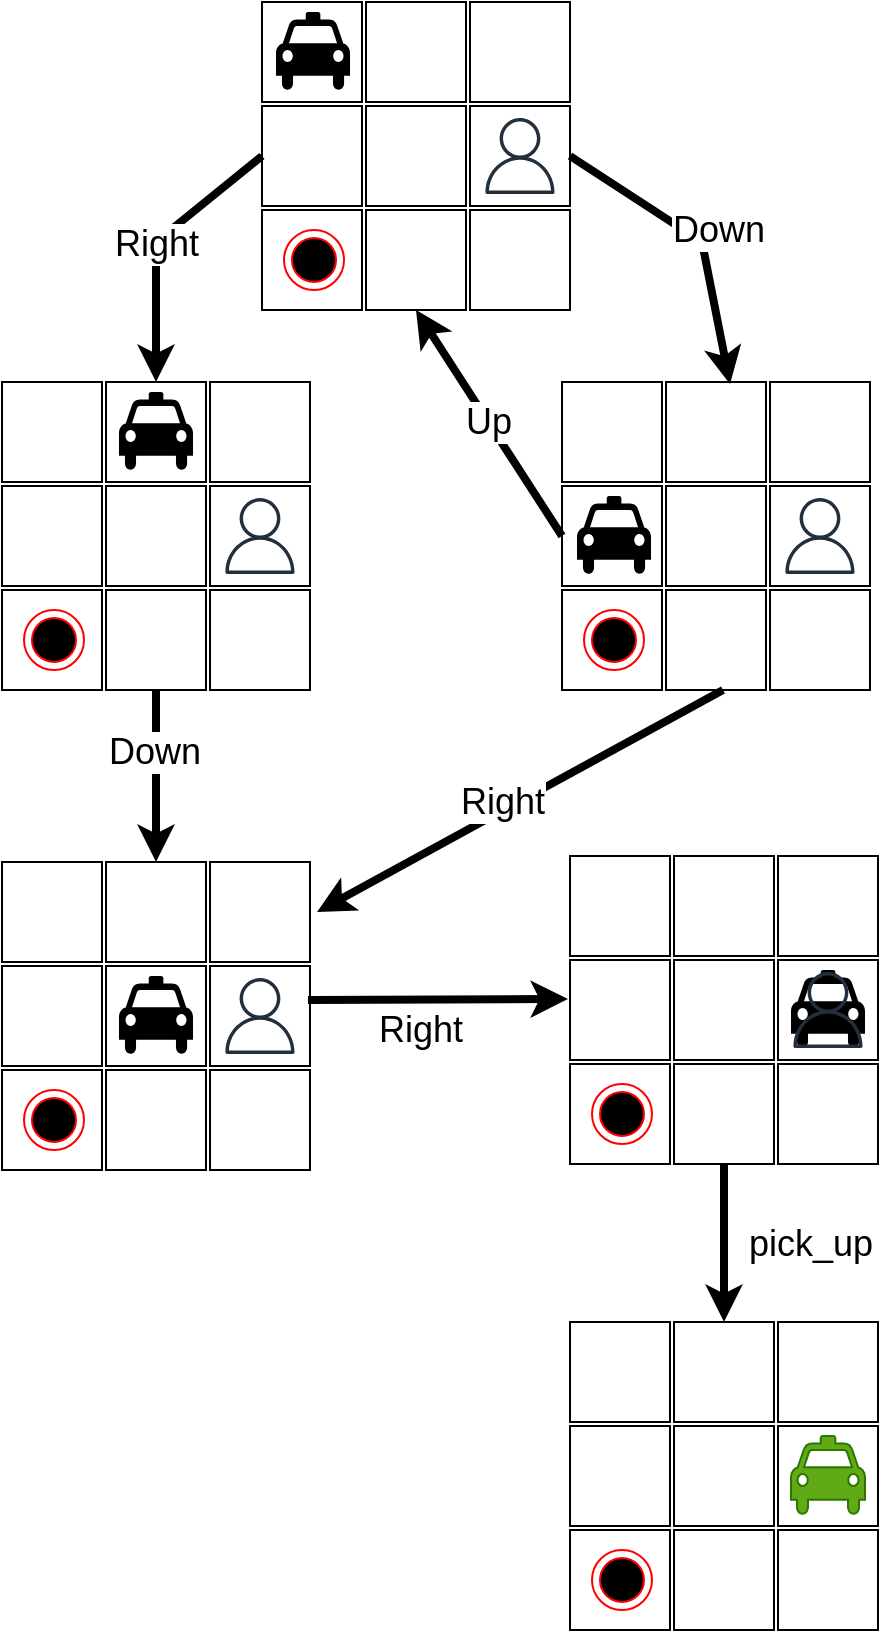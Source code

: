 <mxfile version="20.3.0" type="device"><diagram id="GC3d5SEIMlqQDpdu6AJr" name="Page-1"><mxGraphModel dx="1422" dy="873" grid="1" gridSize="10" guides="1" tooltips="1" connect="1" arrows="1" fold="1" page="1" pageScale="1" pageWidth="850" pageHeight="1100" math="0" shadow="0"><root><mxCell id="0"/><mxCell id="1" parent="0"/><mxCell id="wi9Bhf0zNv-aggHsFR5M-1" value="" style="whiteSpace=wrap;html=1;aspect=fixed;" parent="1" vertex="1"><mxGeometry x="220" y="30" width="50" height="50" as="geometry"/></mxCell><mxCell id="wi9Bhf0zNv-aggHsFR5M-2" value="" style="whiteSpace=wrap;html=1;aspect=fixed;" parent="1" vertex="1"><mxGeometry x="272" y="30" width="50" height="50" as="geometry"/></mxCell><mxCell id="wi9Bhf0zNv-aggHsFR5M-3" value="" style="whiteSpace=wrap;html=1;aspect=fixed;" parent="1" vertex="1"><mxGeometry x="324" y="30" width="50" height="50" as="geometry"/></mxCell><mxCell id="wi9Bhf0zNv-aggHsFR5M-5" value="" style="whiteSpace=wrap;html=1;aspect=fixed;" parent="1" vertex="1"><mxGeometry x="220" y="82" width="50" height="50" as="geometry"/></mxCell><mxCell id="wi9Bhf0zNv-aggHsFR5M-6" value="" style="whiteSpace=wrap;html=1;aspect=fixed;" parent="1" vertex="1"><mxGeometry x="272" y="82" width="50" height="50" as="geometry"/></mxCell><mxCell id="wi9Bhf0zNv-aggHsFR5M-7" value="" style="whiteSpace=wrap;html=1;aspect=fixed;" parent="1" vertex="1"><mxGeometry x="324" y="82" width="50" height="50" as="geometry"/></mxCell><mxCell id="wi9Bhf0zNv-aggHsFR5M-9" value="" style="whiteSpace=wrap;html=1;aspect=fixed;" parent="1" vertex="1"><mxGeometry x="220" y="134" width="50" height="50" as="geometry"/></mxCell><mxCell id="wi9Bhf0zNv-aggHsFR5M-10" value="" style="whiteSpace=wrap;html=1;aspect=fixed;" parent="1" vertex="1"><mxGeometry x="272" y="134" width="50" height="50" as="geometry"/></mxCell><mxCell id="wi9Bhf0zNv-aggHsFR5M-11" value="" style="whiteSpace=wrap;html=1;aspect=fixed;" parent="1" vertex="1"><mxGeometry x="324" y="134" width="50" height="50" as="geometry"/></mxCell><mxCell id="CsA70eIJGZtUb_FbTeEb-1" value="" style="shape=mxgraph.signs.transportation.taxi;html=1;pointerEvents=1;fillColor=#000000;strokeColor=none;verticalLabelPosition=bottom;verticalAlign=top;align=center;" parent="1" vertex="1"><mxGeometry x="227" y="35" width="37" height="40" as="geometry"/></mxCell><mxCell id="7cRN5RLYOy5YG3jkbzWp-1" value="" style="ellipse;html=1;shape=endState;fillColor=#000000;strokeColor=#ff0000;" parent="1" vertex="1"><mxGeometry x="231" y="144" width="30" height="30" as="geometry"/></mxCell><mxCell id="7cRN5RLYOy5YG3jkbzWp-5" value="" style="sketch=0;outlineConnect=0;fontColor=#232F3E;gradientColor=none;fillColor=#232F3D;strokeColor=none;dashed=0;verticalLabelPosition=bottom;verticalAlign=top;align=center;html=1;fontSize=12;fontStyle=0;aspect=fixed;pointerEvents=1;shape=mxgraph.aws4.user;" parent="1" vertex="1"><mxGeometry x="330" y="88" width="38" height="38" as="geometry"/></mxCell><mxCell id="pZDSm2TTX5pejZBYjhxl-1" value="" style="whiteSpace=wrap;html=1;aspect=fixed;" parent="1" vertex="1"><mxGeometry x="90" y="220" width="50" height="50" as="geometry"/></mxCell><mxCell id="pZDSm2TTX5pejZBYjhxl-2" value="" style="whiteSpace=wrap;html=1;aspect=fixed;" parent="1" vertex="1"><mxGeometry x="142" y="220" width="50" height="50" as="geometry"/></mxCell><mxCell id="pZDSm2TTX5pejZBYjhxl-3" value="" style="whiteSpace=wrap;html=1;aspect=fixed;" parent="1" vertex="1"><mxGeometry x="194" y="220" width="50" height="50" as="geometry"/></mxCell><mxCell id="pZDSm2TTX5pejZBYjhxl-4" value="" style="whiteSpace=wrap;html=1;aspect=fixed;" parent="1" vertex="1"><mxGeometry x="90" y="272" width="50" height="50" as="geometry"/></mxCell><mxCell id="pZDSm2TTX5pejZBYjhxl-5" value="" style="whiteSpace=wrap;html=1;aspect=fixed;" parent="1" vertex="1"><mxGeometry x="142" y="272" width="50" height="50" as="geometry"/></mxCell><mxCell id="pZDSm2TTX5pejZBYjhxl-6" value="" style="whiteSpace=wrap;html=1;aspect=fixed;" parent="1" vertex="1"><mxGeometry x="194" y="272" width="50" height="50" as="geometry"/></mxCell><mxCell id="pZDSm2TTX5pejZBYjhxl-7" value="" style="whiteSpace=wrap;html=1;aspect=fixed;" parent="1" vertex="1"><mxGeometry x="90" y="324" width="50" height="50" as="geometry"/></mxCell><mxCell id="pZDSm2TTX5pejZBYjhxl-8" value="" style="whiteSpace=wrap;html=1;aspect=fixed;" parent="1" vertex="1"><mxGeometry x="142" y="324" width="50" height="50" as="geometry"/></mxCell><mxCell id="pZDSm2TTX5pejZBYjhxl-9" value="" style="whiteSpace=wrap;html=1;aspect=fixed;" parent="1" vertex="1"><mxGeometry x="194" y="324" width="50" height="50" as="geometry"/></mxCell><mxCell id="pZDSm2TTX5pejZBYjhxl-10" value="" style="shape=mxgraph.signs.transportation.taxi;html=1;pointerEvents=1;fillColor=#000000;strokeColor=none;verticalLabelPosition=bottom;verticalAlign=top;align=center;" parent="1" vertex="1"><mxGeometry x="148.5" y="225" width="37" height="40" as="geometry"/></mxCell><mxCell id="pZDSm2TTX5pejZBYjhxl-11" value="" style="ellipse;html=1;shape=endState;fillColor=#000000;strokeColor=#ff0000;" parent="1" vertex="1"><mxGeometry x="101" y="334" width="30" height="30" as="geometry"/></mxCell><mxCell id="pZDSm2TTX5pejZBYjhxl-12" value="" style="sketch=0;outlineConnect=0;fontColor=#232F3E;gradientColor=none;fillColor=#232F3D;strokeColor=none;dashed=0;verticalLabelPosition=bottom;verticalAlign=top;align=center;html=1;fontSize=12;fontStyle=0;aspect=fixed;pointerEvents=1;shape=mxgraph.aws4.user;" parent="1" vertex="1"><mxGeometry x="200" y="278" width="38" height="38" as="geometry"/></mxCell><mxCell id="pZDSm2TTX5pejZBYjhxl-13" value="" style="whiteSpace=wrap;html=1;aspect=fixed;" parent="1" vertex="1"><mxGeometry x="370" y="220" width="50" height="50" as="geometry"/></mxCell><mxCell id="pZDSm2TTX5pejZBYjhxl-14" value="" style="whiteSpace=wrap;html=1;aspect=fixed;" parent="1" vertex="1"><mxGeometry x="422" y="220" width="50" height="50" as="geometry"/></mxCell><mxCell id="pZDSm2TTX5pejZBYjhxl-15" value="" style="whiteSpace=wrap;html=1;aspect=fixed;" parent="1" vertex="1"><mxGeometry x="474" y="220" width="50" height="50" as="geometry"/></mxCell><mxCell id="pZDSm2TTX5pejZBYjhxl-16" value="" style="whiteSpace=wrap;html=1;aspect=fixed;" parent="1" vertex="1"><mxGeometry x="370" y="272" width="50" height="50" as="geometry"/></mxCell><mxCell id="pZDSm2TTX5pejZBYjhxl-17" value="" style="whiteSpace=wrap;html=1;aspect=fixed;" parent="1" vertex="1"><mxGeometry x="422" y="272" width="50" height="50" as="geometry"/></mxCell><mxCell id="pZDSm2TTX5pejZBYjhxl-18" value="" style="whiteSpace=wrap;html=1;aspect=fixed;" parent="1" vertex="1"><mxGeometry x="474" y="272" width="50" height="50" as="geometry"/></mxCell><mxCell id="pZDSm2TTX5pejZBYjhxl-19" value="" style="whiteSpace=wrap;html=1;aspect=fixed;" parent="1" vertex="1"><mxGeometry x="370" y="324" width="50" height="50" as="geometry"/></mxCell><mxCell id="pZDSm2TTX5pejZBYjhxl-20" value="" style="whiteSpace=wrap;html=1;aspect=fixed;" parent="1" vertex="1"><mxGeometry x="422" y="324" width="50" height="50" as="geometry"/></mxCell><mxCell id="pZDSm2TTX5pejZBYjhxl-21" value="" style="whiteSpace=wrap;html=1;aspect=fixed;" parent="1" vertex="1"><mxGeometry x="474" y="324" width="50" height="50" as="geometry"/></mxCell><mxCell id="pZDSm2TTX5pejZBYjhxl-22" value="" style="shape=mxgraph.signs.transportation.taxi;html=1;pointerEvents=1;fillColor=#000000;strokeColor=none;verticalLabelPosition=bottom;verticalAlign=top;align=center;" parent="1" vertex="1"><mxGeometry x="377.5" y="277" width="37" height="40" as="geometry"/></mxCell><mxCell id="pZDSm2TTX5pejZBYjhxl-23" value="" style="ellipse;html=1;shape=endState;fillColor=#000000;strokeColor=#ff0000;" parent="1" vertex="1"><mxGeometry x="381" y="334" width="30" height="30" as="geometry"/></mxCell><mxCell id="pZDSm2TTX5pejZBYjhxl-24" value="" style="sketch=0;outlineConnect=0;fontColor=#232F3E;gradientColor=none;fillColor=#232F3D;strokeColor=none;dashed=0;verticalLabelPosition=bottom;verticalAlign=top;align=center;html=1;fontSize=12;fontStyle=0;aspect=fixed;pointerEvents=1;shape=mxgraph.aws4.user;" parent="1" vertex="1"><mxGeometry x="480" y="278" width="38" height="38" as="geometry"/></mxCell><mxCell id="pZDSm2TTX5pejZBYjhxl-25" value="" style="whiteSpace=wrap;html=1;aspect=fixed;" parent="1" vertex="1"><mxGeometry x="90" y="460" width="50" height="50" as="geometry"/></mxCell><mxCell id="pZDSm2TTX5pejZBYjhxl-26" value="" style="whiteSpace=wrap;html=1;aspect=fixed;" parent="1" vertex="1"><mxGeometry x="142" y="460" width="50" height="50" as="geometry"/></mxCell><mxCell id="pZDSm2TTX5pejZBYjhxl-27" value="" style="whiteSpace=wrap;html=1;aspect=fixed;" parent="1" vertex="1"><mxGeometry x="194" y="460" width="50" height="50" as="geometry"/></mxCell><mxCell id="pZDSm2TTX5pejZBYjhxl-28" value="" style="whiteSpace=wrap;html=1;aspect=fixed;" parent="1" vertex="1"><mxGeometry x="90" y="512" width="50" height="50" as="geometry"/></mxCell><mxCell id="pZDSm2TTX5pejZBYjhxl-29" value="" style="whiteSpace=wrap;html=1;aspect=fixed;" parent="1" vertex="1"><mxGeometry x="142" y="512" width="50" height="50" as="geometry"/></mxCell><mxCell id="pZDSm2TTX5pejZBYjhxl-30" value="" style="whiteSpace=wrap;html=1;aspect=fixed;" parent="1" vertex="1"><mxGeometry x="194" y="512" width="50" height="50" as="geometry"/></mxCell><mxCell id="pZDSm2TTX5pejZBYjhxl-31" value="" style="whiteSpace=wrap;html=1;aspect=fixed;" parent="1" vertex="1"><mxGeometry x="90" y="564" width="50" height="50" as="geometry"/></mxCell><mxCell id="pZDSm2TTX5pejZBYjhxl-32" value="" style="whiteSpace=wrap;html=1;aspect=fixed;" parent="1" vertex="1"><mxGeometry x="142" y="564" width="50" height="50" as="geometry"/></mxCell><mxCell id="pZDSm2TTX5pejZBYjhxl-33" value="" style="whiteSpace=wrap;html=1;aspect=fixed;" parent="1" vertex="1"><mxGeometry x="194" y="564" width="50" height="50" as="geometry"/></mxCell><mxCell id="pZDSm2TTX5pejZBYjhxl-34" value="" style="shape=mxgraph.signs.transportation.taxi;html=1;pointerEvents=1;fillColor=#000000;strokeColor=none;verticalLabelPosition=bottom;verticalAlign=top;align=center;" parent="1" vertex="1"><mxGeometry x="148.5" y="517" width="37" height="40" as="geometry"/></mxCell><mxCell id="pZDSm2TTX5pejZBYjhxl-35" value="" style="ellipse;html=1;shape=endState;fillColor=#000000;strokeColor=#ff0000;" parent="1" vertex="1"><mxGeometry x="101" y="574" width="30" height="30" as="geometry"/></mxCell><mxCell id="pZDSm2TTX5pejZBYjhxl-36" value="" style="sketch=0;outlineConnect=0;fontColor=#232F3E;gradientColor=none;fillColor=#232F3D;strokeColor=none;dashed=0;verticalLabelPosition=bottom;verticalAlign=top;align=center;html=1;fontSize=12;fontStyle=0;aspect=fixed;pointerEvents=1;shape=mxgraph.aws4.user;" parent="1" vertex="1"><mxGeometry x="200" y="518" width="38" height="38" as="geometry"/></mxCell><mxCell id="pZDSm2TTX5pejZBYjhxl-39" value="" style="endArrow=classic;html=1;rounded=0;exitX=1;exitY=0.5;exitDx=0;exitDy=0;entryX=0.64;entryY=0.02;entryDx=0;entryDy=0;entryPerimeter=0;strokeWidth=4;" parent="1" source="wi9Bhf0zNv-aggHsFR5M-7" target="pZDSm2TTX5pejZBYjhxl-14" edge="1"><mxGeometry width="50" height="50" relative="1" as="geometry"><mxPoint x="400" y="470" as="sourcePoint"/><mxPoint x="450" y="420" as="targetPoint"/><Array as="points"><mxPoint x="440" y="150"/></Array></mxGeometry></mxCell><mxCell id="pZDSm2TTX5pejZBYjhxl-43" value="Down" style="edgeLabel;html=1;align=center;verticalAlign=middle;resizable=0;points=[];fontSize=18;" parent="pZDSm2TTX5pejZBYjhxl-39" vertex="1" connectable="0"><mxGeometry x="-0.175" relative="1" as="geometry"><mxPoint x="21" y="3" as="offset"/></mxGeometry></mxCell><mxCell id="pZDSm2TTX5pejZBYjhxl-40" value="&lt;font style=&quot;font-size: 18px;&quot;&gt;Right&lt;/font&gt;" style="endArrow=classic;html=1;rounded=0;exitX=0;exitY=0.5;exitDx=0;exitDy=0;entryX=0.5;entryY=0;entryDx=0;entryDy=0;strokeWidth=4;" parent="1" source="wi9Bhf0zNv-aggHsFR5M-5" target="pZDSm2TTX5pejZBYjhxl-2" edge="1"><mxGeometry width="50" height="50" relative="1" as="geometry"><mxPoint x="384" y="117" as="sourcePoint"/><mxPoint x="464" y="231" as="targetPoint"/><Array as="points"><mxPoint x="167" y="150"/></Array></mxGeometry></mxCell><mxCell id="pZDSm2TTX5pejZBYjhxl-41" value="" style="endArrow=classic;html=1;rounded=0;exitX=0.5;exitY=1;exitDx=0;exitDy=0;entryX=0.5;entryY=0;entryDx=0;entryDy=0;strokeWidth=4;" parent="1" source="pZDSm2TTX5pejZBYjhxl-8" target="pZDSm2TTX5pejZBYjhxl-26" edge="1"><mxGeometry width="50" height="50" relative="1" as="geometry"><mxPoint x="230" y="117" as="sourcePoint"/><mxPoint x="177" y="230" as="targetPoint"/><Array as="points"/></mxGeometry></mxCell><mxCell id="pZDSm2TTX5pejZBYjhxl-44" value="Down" style="edgeLabel;html=1;align=center;verticalAlign=middle;resizable=0;points=[];fontSize=18;" parent="pZDSm2TTX5pejZBYjhxl-41" vertex="1" connectable="0"><mxGeometry x="-0.279" y="-1" relative="1" as="geometry"><mxPoint as="offset"/></mxGeometry></mxCell><mxCell id="pZDSm2TTX5pejZBYjhxl-42" value="&lt;font style=&quot;font-size: 18px;&quot;&gt;Up&lt;/font&gt;" style="endArrow=classic;html=1;rounded=0;exitX=0;exitY=0.5;exitDx=0;exitDy=0;entryX=0.5;entryY=1;entryDx=0;entryDy=0;strokeWidth=4;" parent="1" source="pZDSm2TTX5pejZBYjhxl-16" target="wi9Bhf0zNv-aggHsFR5M-10" edge="1"><mxGeometry width="50" height="50" relative="1" as="geometry"><mxPoint x="177" y="384" as="sourcePoint"/><mxPoint x="177" y="470" as="targetPoint"/><Array as="points"/></mxGeometry></mxCell><mxCell id="pZDSm2TTX5pejZBYjhxl-45" value="" style="endArrow=classic;html=1;rounded=0;exitX=0.5;exitY=1;exitDx=0;exitDy=0;entryX=1;entryY=0.5;entryDx=0;entryDy=0;strokeWidth=4;" parent="1" edge="1"><mxGeometry width="50" height="50" relative="1" as="geometry"><mxPoint x="450.5" y="374" as="sourcePoint"/><mxPoint x="247.5" y="485" as="targetPoint"/><Array as="points"/></mxGeometry></mxCell><mxCell id="pZDSm2TTX5pejZBYjhxl-46" value="Right" style="edgeLabel;html=1;align=center;verticalAlign=middle;resizable=0;points=[];fontSize=18;" parent="pZDSm2TTX5pejZBYjhxl-45" vertex="1" connectable="0"><mxGeometry x="-0.279" y="-1" relative="1" as="geometry"><mxPoint x="-37" y="17" as="offset"/></mxGeometry></mxCell><mxCell id="pZDSm2TTX5pejZBYjhxl-59" value="" style="endArrow=classic;html=1;rounded=0;exitX=1.108;exitY=0.579;exitDx=0;exitDy=0;entryX=0;entryY=0.75;entryDx=0;entryDy=0;strokeWidth=4;exitPerimeter=0;" parent="1" edge="1"><mxGeometry width="50" height="50" relative="1" as="geometry"><mxPoint x="243.004" y="529.002" as="sourcePoint"/><mxPoint x="373" y="528.5" as="targetPoint"/><Array as="points"/></mxGeometry></mxCell><mxCell id="pZDSm2TTX5pejZBYjhxl-60" value="Right" style="edgeLabel;html=1;align=center;verticalAlign=middle;resizable=0;points=[];fontSize=18;" parent="pZDSm2TTX5pejZBYjhxl-59" vertex="1" connectable="0"><mxGeometry x="-0.279" y="-1" relative="1" as="geometry"><mxPoint x="9" y="14" as="offset"/></mxGeometry></mxCell><mxCell id="pZDSm2TTX5pejZBYjhxl-61" value="" style="whiteSpace=wrap;html=1;aspect=fixed;" parent="1" vertex="1"><mxGeometry x="374" y="457" width="50" height="50" as="geometry"/></mxCell><mxCell id="pZDSm2TTX5pejZBYjhxl-62" value="" style="whiteSpace=wrap;html=1;aspect=fixed;" parent="1" vertex="1"><mxGeometry x="426" y="457" width="50" height="50" as="geometry"/></mxCell><mxCell id="pZDSm2TTX5pejZBYjhxl-63" value="" style="whiteSpace=wrap;html=1;aspect=fixed;" parent="1" vertex="1"><mxGeometry x="478" y="457" width="50" height="50" as="geometry"/></mxCell><mxCell id="pZDSm2TTX5pejZBYjhxl-64" value="" style="whiteSpace=wrap;html=1;aspect=fixed;" parent="1" vertex="1"><mxGeometry x="374" y="509" width="50" height="50" as="geometry"/></mxCell><mxCell id="pZDSm2TTX5pejZBYjhxl-65" value="" style="whiteSpace=wrap;html=1;aspect=fixed;" parent="1" vertex="1"><mxGeometry x="426" y="509" width="50" height="50" as="geometry"/></mxCell><mxCell id="pZDSm2TTX5pejZBYjhxl-66" value="" style="whiteSpace=wrap;html=1;aspect=fixed;" parent="1" vertex="1"><mxGeometry x="478" y="509" width="50" height="50" as="geometry"/></mxCell><mxCell id="pZDSm2TTX5pejZBYjhxl-67" value="" style="whiteSpace=wrap;html=1;aspect=fixed;" parent="1" vertex="1"><mxGeometry x="374" y="561" width="50" height="50" as="geometry"/></mxCell><mxCell id="pZDSm2TTX5pejZBYjhxl-68" value="" style="whiteSpace=wrap;html=1;aspect=fixed;" parent="1" vertex="1"><mxGeometry x="426" y="561" width="50" height="50" as="geometry"/></mxCell><mxCell id="pZDSm2TTX5pejZBYjhxl-69" value="" style="whiteSpace=wrap;html=1;aspect=fixed;" parent="1" vertex="1"><mxGeometry x="478" y="561" width="50" height="50" as="geometry"/></mxCell><mxCell id="pZDSm2TTX5pejZBYjhxl-70" value="" style="shape=mxgraph.signs.transportation.taxi;html=1;pointerEvents=1;fillColor=#000000;strokeColor=none;verticalLabelPosition=bottom;verticalAlign=top;align=center;" parent="1" vertex="1"><mxGeometry x="484.5" y="514" width="37" height="40" as="geometry"/></mxCell><mxCell id="pZDSm2TTX5pejZBYjhxl-71" value="" style="ellipse;html=1;shape=endState;fillColor=#000000;strokeColor=#ff0000;" parent="1" vertex="1"><mxGeometry x="385" y="571" width="30" height="30" as="geometry"/></mxCell><mxCell id="pZDSm2TTX5pejZBYjhxl-72" value="" style="sketch=0;outlineConnect=0;fontColor=#232F3E;gradientColor=none;fillColor=#232F3D;strokeColor=none;dashed=0;verticalLabelPosition=bottom;verticalAlign=top;align=center;html=1;fontSize=12;fontStyle=0;aspect=fixed;pointerEvents=1;shape=mxgraph.aws4.user;" parent="1" vertex="1"><mxGeometry x="484" y="515" width="38" height="38" as="geometry"/></mxCell><mxCell id="pZDSm2TTX5pejZBYjhxl-75" value="" style="whiteSpace=wrap;html=1;aspect=fixed;" parent="1" vertex="1"><mxGeometry x="374" y="690" width="50" height="50" as="geometry"/></mxCell><mxCell id="pZDSm2TTX5pejZBYjhxl-76" value="" style="whiteSpace=wrap;html=1;aspect=fixed;" parent="1" vertex="1"><mxGeometry x="426" y="690" width="50" height="50" as="geometry"/></mxCell><mxCell id="pZDSm2TTX5pejZBYjhxl-77" value="" style="whiteSpace=wrap;html=1;aspect=fixed;" parent="1" vertex="1"><mxGeometry x="478" y="690" width="50" height="50" as="geometry"/></mxCell><mxCell id="pZDSm2TTX5pejZBYjhxl-78" value="" style="whiteSpace=wrap;html=1;aspect=fixed;" parent="1" vertex="1"><mxGeometry x="374" y="742" width="50" height="50" as="geometry"/></mxCell><mxCell id="pZDSm2TTX5pejZBYjhxl-79" value="" style="whiteSpace=wrap;html=1;aspect=fixed;" parent="1" vertex="1"><mxGeometry x="426" y="742" width="50" height="50" as="geometry"/></mxCell><mxCell id="pZDSm2TTX5pejZBYjhxl-80" value="" style="whiteSpace=wrap;html=1;aspect=fixed;" parent="1" vertex="1"><mxGeometry x="478" y="742" width="50" height="50" as="geometry"/></mxCell><mxCell id="pZDSm2TTX5pejZBYjhxl-81" value="" style="whiteSpace=wrap;html=1;aspect=fixed;" parent="1" vertex="1"><mxGeometry x="374" y="794" width="50" height="50" as="geometry"/></mxCell><mxCell id="pZDSm2TTX5pejZBYjhxl-82" value="" style="whiteSpace=wrap;html=1;aspect=fixed;" parent="1" vertex="1"><mxGeometry x="426" y="794" width="50" height="50" as="geometry"/></mxCell><mxCell id="pZDSm2TTX5pejZBYjhxl-83" value="" style="whiteSpace=wrap;html=1;aspect=fixed;" parent="1" vertex="1"><mxGeometry x="478" y="794" width="50" height="50" as="geometry"/></mxCell><mxCell id="pZDSm2TTX5pejZBYjhxl-84" value="" style="shape=mxgraph.signs.transportation.taxi;html=1;pointerEvents=1;fillColor=#60a917;strokeColor=#2D7600;verticalLabelPosition=bottom;verticalAlign=top;align=center;fontColor=#ffffff;" parent="1" vertex="1"><mxGeometry x="484.5" y="747" width="37" height="40" as="geometry"/></mxCell><mxCell id="pZDSm2TTX5pejZBYjhxl-85" value="" style="ellipse;html=1;shape=endState;fillColor=#000000;strokeColor=#ff0000;" parent="1" vertex="1"><mxGeometry x="385" y="804" width="30" height="30" as="geometry"/></mxCell><mxCell id="pZDSm2TTX5pejZBYjhxl-87" value="" style="endArrow=classic;html=1;rounded=0;entryX=0.5;entryY=0;entryDx=0;entryDy=0;strokeWidth=4;exitX=0.5;exitY=1;exitDx=0;exitDy=0;" parent="1" source="pZDSm2TTX5pejZBYjhxl-68" target="pZDSm2TTX5pejZBYjhxl-76" edge="1"><mxGeometry width="50" height="50" relative="1" as="geometry"><mxPoint x="434" y="611" as="sourcePoint"/><mxPoint x="434" y="690" as="targetPoint"/><Array as="points"/></mxGeometry></mxCell><mxCell id="pZDSm2TTX5pejZBYjhxl-88" value="pick_up" style="edgeLabel;html=1;align=center;verticalAlign=middle;resizable=0;points=[];fontSize=18;" parent="pZDSm2TTX5pejZBYjhxl-87" vertex="1" connectable="0"><mxGeometry x="-0.279" y="-1" relative="1" as="geometry"><mxPoint x="44" y="11" as="offset"/></mxGeometry></mxCell></root></mxGraphModel></diagram></mxfile>